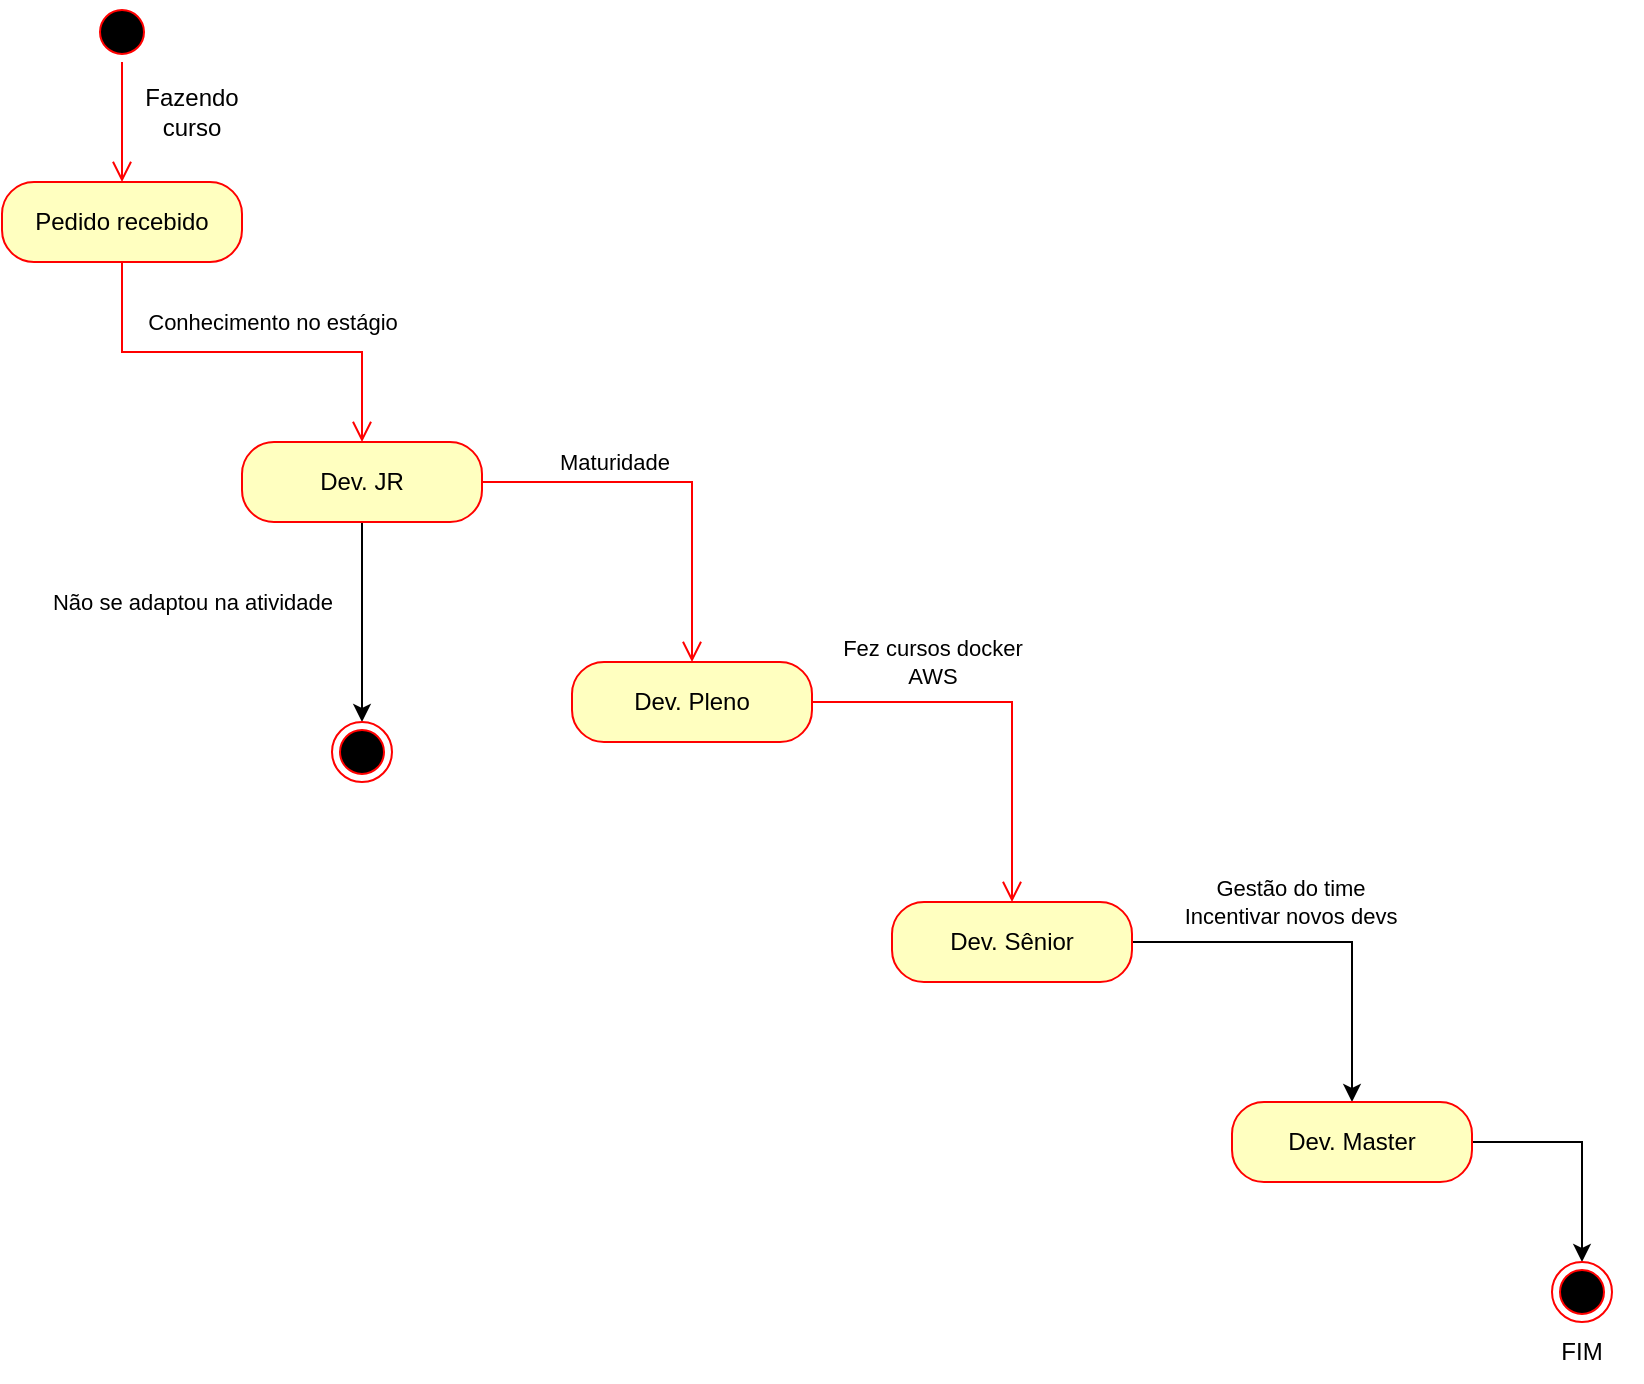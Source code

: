 <mxfile version="20.2.7" type="device"><diagram id="C5RBs43oDa-KdzZeNtuy" name="Page-1"><mxGraphModel dx="791" dy="378" grid="1" gridSize="10" guides="1" tooltips="1" connect="1" arrows="1" fold="1" page="1" pageScale="1" pageWidth="827" pageHeight="1169" math="0" shadow="0"><root><mxCell id="WIyWlLk6GJQsqaUBKTNV-0"/><mxCell id="WIyWlLk6GJQsqaUBKTNV-1" parent="WIyWlLk6GJQsqaUBKTNV-0"/><mxCell id="10A6tJOHPwL7_KDmWU5y-0" value="" style="ellipse;html=1;shape=startState;fillColor=#000000;strokeColor=#ff0000;" vertex="1" parent="WIyWlLk6GJQsqaUBKTNV-1"><mxGeometry x="100" y="260" width="30" height="30" as="geometry"/></mxCell><mxCell id="10A6tJOHPwL7_KDmWU5y-1" value="" style="edgeStyle=orthogonalEdgeStyle;html=1;verticalAlign=bottom;endArrow=open;endSize=8;strokeColor=#ff0000;rounded=0;" edge="1" source="10A6tJOHPwL7_KDmWU5y-0" parent="WIyWlLk6GJQsqaUBKTNV-1"><mxGeometry relative="1" as="geometry"><mxPoint x="115" y="350" as="targetPoint"/></mxGeometry></mxCell><mxCell id="10A6tJOHPwL7_KDmWU5y-2" value="Pedido recebido" style="rounded=1;whiteSpace=wrap;html=1;arcSize=40;fontColor=#000000;fillColor=#ffffc0;strokeColor=#ff0000;" vertex="1" parent="WIyWlLk6GJQsqaUBKTNV-1"><mxGeometry x="55" y="350" width="120" height="40" as="geometry"/></mxCell><mxCell id="10A6tJOHPwL7_KDmWU5y-3" value="" style="edgeStyle=orthogonalEdgeStyle;html=1;verticalAlign=bottom;endArrow=open;endSize=8;strokeColor=#ff0000;rounded=0;" edge="1" source="10A6tJOHPwL7_KDmWU5y-2" parent="WIyWlLk6GJQsqaUBKTNV-1" target="10A6tJOHPwL7_KDmWU5y-4"><mxGeometry relative="1" as="geometry"><mxPoint x="115" y="450" as="targetPoint"/></mxGeometry></mxCell><mxCell id="10A6tJOHPwL7_KDmWU5y-13" value="Conhecimento no estágio" style="edgeLabel;html=1;align=center;verticalAlign=middle;resizable=0;points=[];" vertex="1" connectable="0" parent="10A6tJOHPwL7_KDmWU5y-3"><mxGeometry x="0.209" y="1" relative="1" as="geometry"><mxPoint x="-7" y="-14" as="offset"/></mxGeometry></mxCell><mxCell id="10A6tJOHPwL7_KDmWU5y-21" style="edgeStyle=orthogonalEdgeStyle;rounded=0;orthogonalLoop=1;jettySize=auto;html=1;" edge="1" parent="WIyWlLk6GJQsqaUBKTNV-1" source="10A6tJOHPwL7_KDmWU5y-4" target="10A6tJOHPwL7_KDmWU5y-20"><mxGeometry relative="1" as="geometry"/></mxCell><mxCell id="10A6tJOHPwL7_KDmWU5y-22" value="Não se adaptou na atividade" style="edgeLabel;html=1;align=center;verticalAlign=middle;resizable=0;points=[];" vertex="1" connectable="0" parent="10A6tJOHPwL7_KDmWU5y-21"><mxGeometry x="-0.208" relative="1" as="geometry"><mxPoint x="-85" as="offset"/></mxGeometry></mxCell><mxCell id="10A6tJOHPwL7_KDmWU5y-4" value="Dev. JR" style="rounded=1;whiteSpace=wrap;html=1;arcSize=40;fontColor=#000000;fillColor=#ffffc0;strokeColor=#ff0000;" vertex="1" parent="WIyWlLk6GJQsqaUBKTNV-1"><mxGeometry x="175" y="480" width="120" height="40" as="geometry"/></mxCell><mxCell id="10A6tJOHPwL7_KDmWU5y-5" value="" style="edgeStyle=orthogonalEdgeStyle;html=1;verticalAlign=bottom;endArrow=open;endSize=8;strokeColor=#ff0000;rounded=0;" edge="1" source="10A6tJOHPwL7_KDmWU5y-4" parent="WIyWlLk6GJQsqaUBKTNV-1" target="10A6tJOHPwL7_KDmWU5y-6"><mxGeometry relative="1" as="geometry"><mxPoint x="235" y="580" as="targetPoint"/></mxGeometry></mxCell><mxCell id="10A6tJOHPwL7_KDmWU5y-16" value="Maturidade" style="edgeLabel;html=1;align=center;verticalAlign=middle;resizable=0;points=[];" vertex="1" connectable="0" parent="10A6tJOHPwL7_KDmWU5y-5"><mxGeometry x="-0.124" relative="1" as="geometry"><mxPoint x="-20" y="-10" as="offset"/></mxGeometry></mxCell><mxCell id="10A6tJOHPwL7_KDmWU5y-6" value="Dev. Pleno" style="rounded=1;whiteSpace=wrap;html=1;arcSize=40;fontColor=#000000;fillColor=#ffffc0;strokeColor=#ff0000;" vertex="1" parent="WIyWlLk6GJQsqaUBKTNV-1"><mxGeometry x="340" y="590" width="120" height="40" as="geometry"/></mxCell><mxCell id="10A6tJOHPwL7_KDmWU5y-7" value="" style="edgeStyle=orthogonalEdgeStyle;html=1;verticalAlign=bottom;endArrow=open;endSize=8;strokeColor=#ff0000;rounded=0;" edge="1" source="10A6tJOHPwL7_KDmWU5y-6" parent="WIyWlLk6GJQsqaUBKTNV-1" target="10A6tJOHPwL7_KDmWU5y-8"><mxGeometry relative="1" as="geometry"><mxPoint x="380" y="710" as="targetPoint"/></mxGeometry></mxCell><mxCell id="10A6tJOHPwL7_KDmWU5y-17" value="Fez cursos docker&lt;br&gt;AWS" style="edgeLabel;html=1;align=center;verticalAlign=middle;resizable=0;points=[];" vertex="1" connectable="0" parent="10A6tJOHPwL7_KDmWU5y-7"><mxGeometry x="-0.353" y="-2" relative="1" as="geometry"><mxPoint x="-5" y="-22" as="offset"/></mxGeometry></mxCell><mxCell id="10A6tJOHPwL7_KDmWU5y-10" style="edgeStyle=orthogonalEdgeStyle;rounded=0;orthogonalLoop=1;jettySize=auto;html=1;" edge="1" parent="WIyWlLk6GJQsqaUBKTNV-1" source="10A6tJOHPwL7_KDmWU5y-8" target="10A6tJOHPwL7_KDmWU5y-9"><mxGeometry relative="1" as="geometry"/></mxCell><mxCell id="10A6tJOHPwL7_KDmWU5y-18" value="Gestão do time&lt;br&gt;Incentivar novos devs" style="edgeLabel;html=1;align=center;verticalAlign=middle;resizable=0;points=[];" vertex="1" connectable="0" parent="10A6tJOHPwL7_KDmWU5y-10"><mxGeometry x="-0.173" relative="1" as="geometry"><mxPoint y="-20" as="offset"/></mxGeometry></mxCell><mxCell id="10A6tJOHPwL7_KDmWU5y-8" value="Dev. Sênior" style="rounded=1;whiteSpace=wrap;html=1;arcSize=40;fontColor=#000000;fillColor=#ffffc0;strokeColor=#ff0000;" vertex="1" parent="WIyWlLk6GJQsqaUBKTNV-1"><mxGeometry x="500" y="710" width="120" height="40" as="geometry"/></mxCell><mxCell id="10A6tJOHPwL7_KDmWU5y-12" style="edgeStyle=orthogonalEdgeStyle;rounded=0;orthogonalLoop=1;jettySize=auto;html=1;" edge="1" parent="WIyWlLk6GJQsqaUBKTNV-1" source="10A6tJOHPwL7_KDmWU5y-9" target="10A6tJOHPwL7_KDmWU5y-11"><mxGeometry relative="1" as="geometry"/></mxCell><mxCell id="10A6tJOHPwL7_KDmWU5y-9" value="Dev. Master" style="rounded=1;whiteSpace=wrap;html=1;arcSize=40;fontColor=#000000;fillColor=#ffffc0;strokeColor=#ff0000;" vertex="1" parent="WIyWlLk6GJQsqaUBKTNV-1"><mxGeometry x="670" y="810" width="120" height="40" as="geometry"/></mxCell><mxCell id="10A6tJOHPwL7_KDmWU5y-11" value="" style="ellipse;html=1;shape=endState;fillColor=#000000;strokeColor=#ff0000;" vertex="1" parent="WIyWlLk6GJQsqaUBKTNV-1"><mxGeometry x="830" y="890" width="30" height="30" as="geometry"/></mxCell><mxCell id="10A6tJOHPwL7_KDmWU5y-15" value="Fazendo curso" style="text;html=1;strokeColor=none;fillColor=none;align=center;verticalAlign=middle;whiteSpace=wrap;rounded=0;" vertex="1" parent="WIyWlLk6GJQsqaUBKTNV-1"><mxGeometry x="120" y="300" width="60" height="30" as="geometry"/></mxCell><mxCell id="10A6tJOHPwL7_KDmWU5y-19" value="FIM" style="text;html=1;strokeColor=none;fillColor=none;align=center;verticalAlign=middle;whiteSpace=wrap;rounded=0;" vertex="1" parent="WIyWlLk6GJQsqaUBKTNV-1"><mxGeometry x="815" y="920" width="60" height="30" as="geometry"/></mxCell><mxCell id="10A6tJOHPwL7_KDmWU5y-20" value="" style="ellipse;html=1;shape=endState;fillColor=#000000;strokeColor=#ff0000;" vertex="1" parent="WIyWlLk6GJQsqaUBKTNV-1"><mxGeometry x="220" y="620" width="30" height="30" as="geometry"/></mxCell></root></mxGraphModel></diagram></mxfile>